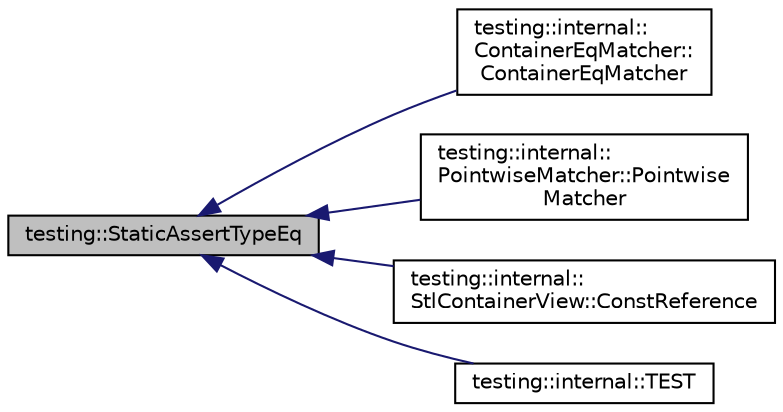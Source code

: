 digraph "testing::StaticAssertTypeEq"
{
  edge [fontname="Helvetica",fontsize="10",labelfontname="Helvetica",labelfontsize="10"];
  node [fontname="Helvetica",fontsize="10",shape=record];
  rankdir="LR";
  Node1354 [label="testing::StaticAssertTypeEq",height=0.2,width=0.4,color="black", fillcolor="grey75", style="filled", fontcolor="black"];
  Node1354 -> Node1355 [dir="back",color="midnightblue",fontsize="10",style="solid",fontname="Helvetica"];
  Node1355 [label="testing::internal::\lContainerEqMatcher::\lContainerEqMatcher",height=0.2,width=0.4,color="black", fillcolor="white", style="filled",URL="$d8/d85/classtesting_1_1internal_1_1_container_eq_matcher.html#ad9a4c224c92176d57a865191f419802f"];
  Node1354 -> Node1356 [dir="back",color="midnightblue",fontsize="10",style="solid",fontname="Helvetica"];
  Node1356 [label="testing::internal::\lPointwiseMatcher::Pointwise\lMatcher",height=0.2,width=0.4,color="black", fillcolor="white", style="filled",URL="$d9/d7f/classtesting_1_1internal_1_1_pointwise_matcher.html#aa6e63218a93062d5055428462417821f"];
  Node1354 -> Node1357 [dir="back",color="midnightblue",fontsize="10",style="solid",fontname="Helvetica"];
  Node1357 [label="testing::internal::\lStlContainerView::ConstReference",height=0.2,width=0.4,color="black", fillcolor="white", style="filled",URL="$d5/d30/classtesting_1_1internal_1_1_stl_container_view.html#a36eccf53329730f6e55c12002128bf25"];
  Node1354 -> Node1358 [dir="back",color="midnightblue",fontsize="10",style="solid",fontname="Helvetica"];
  Node1358 [label="testing::internal::TEST",height=0.2,width=0.4,color="black", fillcolor="white", style="filled",URL="$d0/da7/namespacetesting_1_1internal.html#abd56ca990c5b8c1aea44d15028a74f33"];
}
